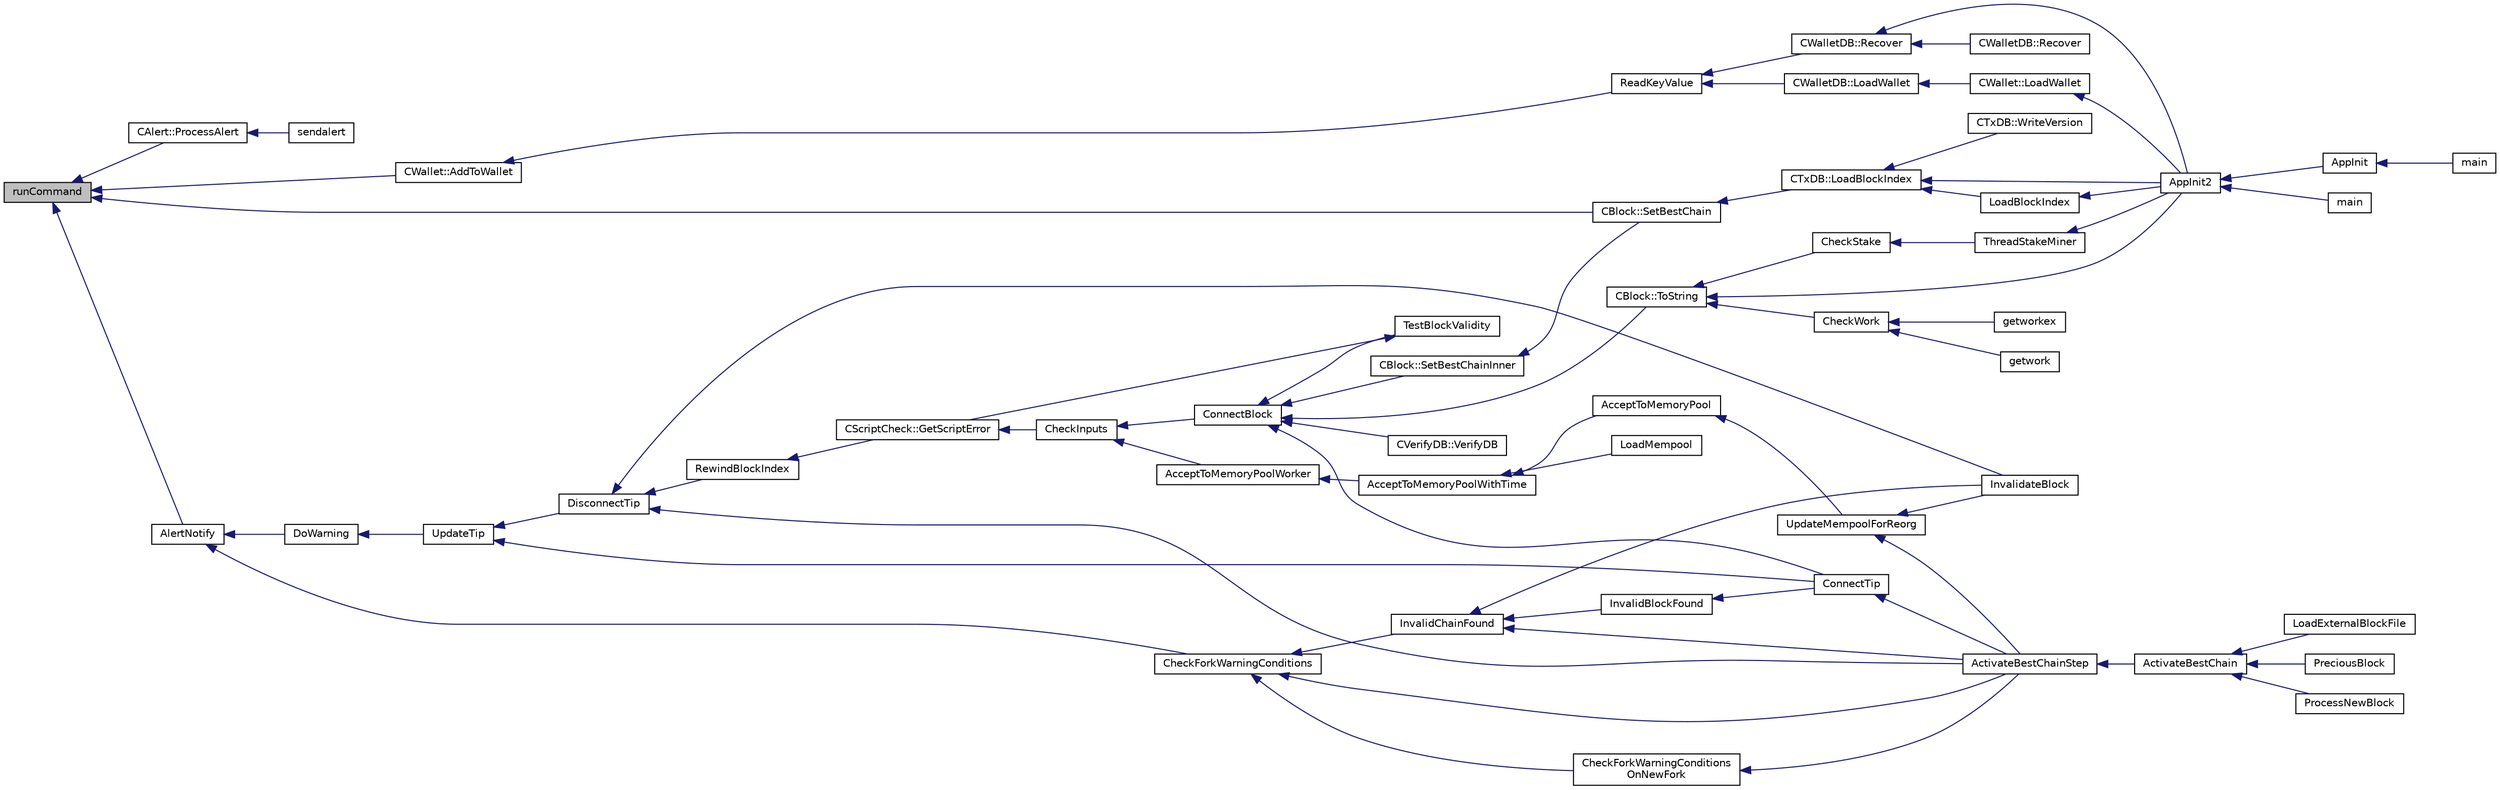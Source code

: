 digraph "runCommand"
{
  edge [fontname="Helvetica",fontsize="10",labelfontname="Helvetica",labelfontsize="10"];
  node [fontname="Helvetica",fontsize="10",shape=record];
  rankdir="LR";
  Node6529 [label="runCommand",height=0.2,width=0.4,color="black", fillcolor="grey75", style="filled", fontcolor="black"];
  Node6529 -> Node6530 [dir="back",color="midnightblue",fontsize="10",style="solid",fontname="Helvetica"];
  Node6530 [label="CAlert::ProcessAlert",height=0.2,width=0.4,color="black", fillcolor="white", style="filled",URL="$db/dff/class_c_alert.html#af3e6b2e5d3584f58c5d7be9dbd72b4cc"];
  Node6530 -> Node6531 [dir="back",color="midnightblue",fontsize="10",style="solid",fontname="Helvetica"];
  Node6531 [label="sendalert",height=0.2,width=0.4,color="black", fillcolor="white", style="filled",URL="$df/dab/rpcnet_8cpp.html#a89a8e338923aea165bb7d8d572d76203"];
  Node6529 -> Node6532 [dir="back",color="midnightblue",fontsize="10",style="solid",fontname="Helvetica"];
  Node6532 [label="CBlock::SetBestChain",height=0.2,width=0.4,color="black", fillcolor="white", style="filled",URL="$d3/d51/class_c_block.html#a6e308b2d75d1cfc4a75eda36feb60ca1"];
  Node6532 -> Node6533 [dir="back",color="midnightblue",fontsize="10",style="solid",fontname="Helvetica"];
  Node6533 [label="CTxDB::LoadBlockIndex",height=0.2,width=0.4,color="black", fillcolor="white", style="filled",URL="$d9/d8d/class_c_tx_d_b.html#abcb9df0821d996f811f6604b452a26a0"];
  Node6533 -> Node6534 [dir="back",color="midnightblue",fontsize="10",style="solid",fontname="Helvetica"];
  Node6534 [label="AppInit2",height=0.2,width=0.4,color="black", fillcolor="white", style="filled",URL="$d8/dc0/init_8h.html#a1a4c1bfbf6ba1db77e988b89b9cadfd3",tooltip="Initialize ion. "];
  Node6534 -> Node6535 [dir="back",color="midnightblue",fontsize="10",style="solid",fontname="Helvetica"];
  Node6535 [label="AppInit",height=0.2,width=0.4,color="black", fillcolor="white", style="filled",URL="$d4/d35/iond_8cpp.html#ac59316b767e6984e1285f0531275286b"];
  Node6535 -> Node6536 [dir="back",color="midnightblue",fontsize="10",style="solid",fontname="Helvetica"];
  Node6536 [label="main",height=0.2,width=0.4,color="black", fillcolor="white", style="filled",URL="$d4/d35/iond_8cpp.html#a0ddf1224851353fc92bfbff6f499fa97"];
  Node6534 -> Node6537 [dir="back",color="midnightblue",fontsize="10",style="solid",fontname="Helvetica"];
  Node6537 [label="main",height=0.2,width=0.4,color="black", fillcolor="white", style="filled",URL="$d5/d2d/ion_8cpp.html#a0ddf1224851353fc92bfbff6f499fa97"];
  Node6533 -> Node6538 [dir="back",color="midnightblue",fontsize="10",style="solid",fontname="Helvetica"];
  Node6538 [label="LoadBlockIndex",height=0.2,width=0.4,color="black", fillcolor="white", style="filled",URL="$d4/dbf/main_8h.html#a367f303d34b8a5501ac4d77bebab578c"];
  Node6538 -> Node6534 [dir="back",color="midnightblue",fontsize="10",style="solid",fontname="Helvetica"];
  Node6533 -> Node6539 [dir="back",color="midnightblue",fontsize="10",style="solid",fontname="Helvetica"];
  Node6539 [label="CTxDB::WriteVersion",height=0.2,width=0.4,color="black", fillcolor="white", style="filled",URL="$d9/d8d/class_c_tx_d_b.html#aa30dbf235b1c229896097e1eb1ea9520"];
  Node6529 -> Node6540 [dir="back",color="midnightblue",fontsize="10",style="solid",fontname="Helvetica"];
  Node6540 [label="AlertNotify",height=0.2,width=0.4,color="black", fillcolor="white", style="filled",URL="$dd/d7d/validation_8cpp.html#a2d6ce6d55bb4a2aceef2131aef536548"];
  Node6540 -> Node6541 [dir="back",color="midnightblue",fontsize="10",style="solid",fontname="Helvetica"];
  Node6541 [label="CheckForkWarningConditions",height=0.2,width=0.4,color="black", fillcolor="white", style="filled",URL="$dd/d7d/validation_8cpp.html#acb209b9d0e17f884e1fe6c8ee14ebc79"];
  Node6541 -> Node6542 [dir="back",color="midnightblue",fontsize="10",style="solid",fontname="Helvetica"];
  Node6542 [label="CheckForkWarningConditions\lOnNewFork",height=0.2,width=0.4,color="black", fillcolor="white", style="filled",URL="$dd/d7d/validation_8cpp.html#ae93c8ad45e2ef9438abff483ce5beb23"];
  Node6542 -> Node6543 [dir="back",color="midnightblue",fontsize="10",style="solid",fontname="Helvetica"];
  Node6543 [label="ActivateBestChainStep",height=0.2,width=0.4,color="black", fillcolor="white", style="filled",URL="$dd/d7d/validation_8cpp.html#a4e2b817360d39dc766271f51fc146c96",tooltip="Try to make some progress towards making pindexMostWork the active block. "];
  Node6543 -> Node6544 [dir="back",color="midnightblue",fontsize="10",style="solid",fontname="Helvetica"];
  Node6544 [label="ActivateBestChain",height=0.2,width=0.4,color="black", fillcolor="white", style="filled",URL="$db/d38/validation_8h.html#a81d9ced51eb72d4df66abddb00318b64",tooltip="Find the best known block, and make it the tip of the block chain. "];
  Node6544 -> Node6545 [dir="back",color="midnightblue",fontsize="10",style="solid",fontname="Helvetica"];
  Node6545 [label="PreciousBlock",height=0.2,width=0.4,color="black", fillcolor="white", style="filled",URL="$db/d38/validation_8h.html#a04e493dc156338a1b2f457f7a7feaaa9",tooltip="Mark a block as precious and reorganize. "];
  Node6544 -> Node6546 [dir="back",color="midnightblue",fontsize="10",style="solid",fontname="Helvetica"];
  Node6546 [label="ProcessNewBlock",height=0.2,width=0.4,color="black", fillcolor="white", style="filled",URL="$db/d38/validation_8h.html#a290fce59049c0951b8eb73f0129bf6f0",tooltip="Process an incoming block. "];
  Node6544 -> Node6547 [dir="back",color="midnightblue",fontsize="10",style="solid",fontname="Helvetica"];
  Node6547 [label="LoadExternalBlockFile",height=0.2,width=0.4,color="black", fillcolor="white", style="filled",URL="$db/d38/validation_8h.html#a2233339a13d09038cf2e46f4d0144be4",tooltip="Import blocks from an external file. "];
  Node6541 -> Node6548 [dir="back",color="midnightblue",fontsize="10",style="solid",fontname="Helvetica"];
  Node6548 [label="InvalidChainFound",height=0.2,width=0.4,color="black", fillcolor="white", style="filled",URL="$dd/d7d/validation_8cpp.html#a13e27b2736226dd1e1cb3918eeb58153"];
  Node6548 -> Node6549 [dir="back",color="midnightblue",fontsize="10",style="solid",fontname="Helvetica"];
  Node6549 [label="InvalidBlockFound",height=0.2,width=0.4,color="black", fillcolor="white", style="filled",URL="$dd/d7d/validation_8cpp.html#a14223fec767a6dcd89d03fc8aec056f4"];
  Node6549 -> Node6550 [dir="back",color="midnightblue",fontsize="10",style="solid",fontname="Helvetica"];
  Node6550 [label="ConnectTip",height=0.2,width=0.4,color="black", fillcolor="white", style="filled",URL="$dd/d7d/validation_8cpp.html#a6aed3630ddc1f0822daf257250d4799a",tooltip="Connect a new block to chainActive. "];
  Node6550 -> Node6543 [dir="back",color="midnightblue",fontsize="10",style="solid",fontname="Helvetica"];
  Node6548 -> Node6543 [dir="back",color="midnightblue",fontsize="10",style="solid",fontname="Helvetica"];
  Node6548 -> Node6551 [dir="back",color="midnightblue",fontsize="10",style="solid",fontname="Helvetica"];
  Node6551 [label="InvalidateBlock",height=0.2,width=0.4,color="black", fillcolor="white", style="filled",URL="$db/d38/validation_8h.html#adf70cddb5b3b3218a7f22da08dc4a456",tooltip="Mark a block as invalid. "];
  Node6541 -> Node6543 [dir="back",color="midnightblue",fontsize="10",style="solid",fontname="Helvetica"];
  Node6540 -> Node6552 [dir="back",color="midnightblue",fontsize="10",style="solid",fontname="Helvetica"];
  Node6552 [label="DoWarning",height=0.2,width=0.4,color="black", fillcolor="white", style="filled",URL="$dd/d7d/validation_8cpp.html#a14d334be78fc6c46effb8f0320e64f1f"];
  Node6552 -> Node6553 [dir="back",color="midnightblue",fontsize="10",style="solid",fontname="Helvetica"];
  Node6553 [label="UpdateTip",height=0.2,width=0.4,color="black", fillcolor="white", style="filled",URL="$dd/d7d/validation_8cpp.html#a58ea59a717507dc67e9e2502d3a5a2b9",tooltip="Update chainActive and related internal data structures. "];
  Node6553 -> Node6554 [dir="back",color="midnightblue",fontsize="10",style="solid",fontname="Helvetica"];
  Node6554 [label="DisconnectTip",height=0.2,width=0.4,color="black", fillcolor="white", style="filled",URL="$dd/d7d/validation_8cpp.html#af22a75696068786d303019f31f29eb9e",tooltip="Disconnect chainActive&#39;s tip. "];
  Node6554 -> Node6543 [dir="back",color="midnightblue",fontsize="10",style="solid",fontname="Helvetica"];
  Node6554 -> Node6551 [dir="back",color="midnightblue",fontsize="10",style="solid",fontname="Helvetica"];
  Node6554 -> Node6555 [dir="back",color="midnightblue",fontsize="10",style="solid",fontname="Helvetica"];
  Node6555 [label="RewindBlockIndex",height=0.2,width=0.4,color="black", fillcolor="white", style="filled",URL="$db/d38/validation_8h.html#a2e51de180124822c526ac8f82777fa32",tooltip="When there are blocks in the active chain with missing data, rewind the chainstate and remove them fr..."];
  Node6555 -> Node6556 [dir="back",color="midnightblue",fontsize="10",style="solid",fontname="Helvetica"];
  Node6556 [label="CScriptCheck::GetScriptError",height=0.2,width=0.4,color="black", fillcolor="white", style="filled",URL="$df/d12/class_c_script_check.html#a1340496c37e521c253606b5957173afd"];
  Node6556 -> Node6557 [dir="back",color="midnightblue",fontsize="10",style="solid",fontname="Helvetica"];
  Node6557 [label="CheckInputs",height=0.2,width=0.4,color="black", fillcolor="white", style="filled",URL="$dd/d7d/validation_8cpp.html#a48897c72856156ef5606fc27fe1954f3",tooltip="Check whether all inputs of this transaction are valid (no double spends, scripts & sigs..."];
  Node6557 -> Node6558 [dir="back",color="midnightblue",fontsize="10",style="solid",fontname="Helvetica"];
  Node6558 [label="AcceptToMemoryPoolWorker",height=0.2,width=0.4,color="black", fillcolor="white", style="filled",URL="$dd/d7d/validation_8cpp.html#a274b0623037c72315662a07ecf760176"];
  Node6558 -> Node6559 [dir="back",color="midnightblue",fontsize="10",style="solid",fontname="Helvetica"];
  Node6559 [label="AcceptToMemoryPoolWithTime",height=0.2,width=0.4,color="black", fillcolor="white", style="filled",URL="$dd/d7d/validation_8cpp.html#a7e5d2eb678cdda338b2dc803a2d4999f",tooltip="(try to) add transaction to memory pool with a specified acceptance time "];
  Node6559 -> Node6560 [dir="back",color="midnightblue",fontsize="10",style="solid",fontname="Helvetica"];
  Node6560 [label="AcceptToMemoryPool",height=0.2,width=0.4,color="black", fillcolor="white", style="filled",URL="$db/d38/validation_8h.html#a25cdf856fb2107e0e96fd6bf4c0619cb",tooltip="(try to) add transaction to memory pool plTxnReplaced will be appended to with all transactions repla..."];
  Node6560 -> Node6561 [dir="back",color="midnightblue",fontsize="10",style="solid",fontname="Helvetica"];
  Node6561 [label="UpdateMempoolForReorg",height=0.2,width=0.4,color="black", fillcolor="white", style="filled",URL="$dd/d7d/validation_8cpp.html#aaa1204b724d7b62f09ef22df4c6a592d"];
  Node6561 -> Node6543 [dir="back",color="midnightblue",fontsize="10",style="solid",fontname="Helvetica"];
  Node6561 -> Node6551 [dir="back",color="midnightblue",fontsize="10",style="solid",fontname="Helvetica"];
  Node6559 -> Node6562 [dir="back",color="midnightblue",fontsize="10",style="solid",fontname="Helvetica"];
  Node6562 [label="LoadMempool",height=0.2,width=0.4,color="black", fillcolor="white", style="filled",URL="$db/d38/validation_8h.html#adea951730b49ef41e5390df5be8d3f1b",tooltip="Load the mempool from disk. "];
  Node6557 -> Node6563 [dir="back",color="midnightblue",fontsize="10",style="solid",fontname="Helvetica"];
  Node6563 [label="ConnectBlock",height=0.2,width=0.4,color="black", fillcolor="white", style="filled",URL="$dd/d7d/validation_8cpp.html#afafbb35ee38b98e832fcb8b159942055",tooltip="Apply the effects of this block (with given index) on the UTXO set represented by coins..."];
  Node6563 -> Node6564 [dir="back",color="midnightblue",fontsize="10",style="solid",fontname="Helvetica"];
  Node6564 [label="CBlock::SetBestChainInner",height=0.2,width=0.4,color="black", fillcolor="white", style="filled",URL="$d3/d51/class_c_block.html#a82c90ccbecf89a38ff56d8429514e2c2"];
  Node6564 -> Node6532 [dir="back",color="midnightblue",fontsize="10",style="solid",fontname="Helvetica"];
  Node6563 -> Node6565 [dir="back",color="midnightblue",fontsize="10",style="solid",fontname="Helvetica"];
  Node6565 [label="CBlock::ToString",height=0.2,width=0.4,color="black", fillcolor="white", style="filled",URL="$d3/d51/class_c_block.html#a0e8a98f10831c00ae76b3a831c4804e5"];
  Node6565 -> Node6534 [dir="back",color="midnightblue",fontsize="10",style="solid",fontname="Helvetica"];
  Node6565 -> Node6566 [dir="back",color="midnightblue",fontsize="10",style="solid",fontname="Helvetica"];
  Node6566 [label="CheckWork",height=0.2,width=0.4,color="black", fillcolor="white", style="filled",URL="$de/d13/miner_8h.html#aadd8a05aa6d8fae1c0f4daa5e971a12a",tooltip="Check mined proof-of-work block. "];
  Node6566 -> Node6567 [dir="back",color="midnightblue",fontsize="10",style="solid",fontname="Helvetica"];
  Node6567 [label="getworkex",height=0.2,width=0.4,color="black", fillcolor="white", style="filled",URL="$d4/ddd/rpcmining_8cpp.html#aa40f86dc468a3f2ef4a3bba99e20a069"];
  Node6566 -> Node6568 [dir="back",color="midnightblue",fontsize="10",style="solid",fontname="Helvetica"];
  Node6568 [label="getwork",height=0.2,width=0.4,color="black", fillcolor="white", style="filled",URL="$d4/ddd/rpcmining_8cpp.html#a356be62c93d38267a7da9e1cb644d547"];
  Node6565 -> Node6569 [dir="back",color="midnightblue",fontsize="10",style="solid",fontname="Helvetica"];
  Node6569 [label="CheckStake",height=0.2,width=0.4,color="black", fillcolor="white", style="filled",URL="$de/d13/miner_8h.html#a68be4bcfa03b86095641eac5ca996fed",tooltip="Check mined proof-of-stake block. "];
  Node6569 -> Node6570 [dir="back",color="midnightblue",fontsize="10",style="solid",fontname="Helvetica"];
  Node6570 [label="ThreadStakeMiner",height=0.2,width=0.4,color="black", fillcolor="white", style="filled",URL="$d6/de3/miner_8cpp.html#a31faece5ef0e403969b3d3debd79b352"];
  Node6570 -> Node6534 [dir="back",color="midnightblue",fontsize="10",style="solid",fontname="Helvetica"];
  Node6563 -> Node6550 [dir="back",color="midnightblue",fontsize="10",style="solid",fontname="Helvetica"];
  Node6563 -> Node6571 [dir="back",color="midnightblue",fontsize="10",style="solid",fontname="Helvetica"];
  Node6571 [label="TestBlockValidity",height=0.2,width=0.4,color="black", fillcolor="white", style="filled",URL="$db/d38/validation_8h.html#a12c39e969c9077605ae8a91730fb78d3",tooltip="Check a block is completely valid from start to finish (only works on top of our current best block..."];
  Node6571 -> Node6556 [dir="back",color="midnightblue",fontsize="10",style="solid",fontname="Helvetica"];
  Node6563 -> Node6572 [dir="back",color="midnightblue",fontsize="10",style="solid",fontname="Helvetica"];
  Node6572 [label="CVerifyDB::VerifyDB",height=0.2,width=0.4,color="black", fillcolor="white", style="filled",URL="$d7/da0/class_c_verify_d_b.html#af12e07230f20d23cf01d417d0e785c49"];
  Node6553 -> Node6550 [dir="back",color="midnightblue",fontsize="10",style="solid",fontname="Helvetica"];
  Node6529 -> Node6573 [dir="back",color="midnightblue",fontsize="10",style="solid",fontname="Helvetica"];
  Node6573 [label="CWallet::AddToWallet",height=0.2,width=0.4,color="black", fillcolor="white", style="filled",URL="$d2/de5/class_c_wallet.html#adf34c789fd6eab1eeed22ef16837f558"];
  Node6573 -> Node6574 [dir="back",color="midnightblue",fontsize="10",style="solid",fontname="Helvetica"];
  Node6574 [label="ReadKeyValue",height=0.2,width=0.4,color="black", fillcolor="white", style="filled",URL="$dc/d75/walletdb_8cpp.html#ad1f171cf096f5479805a06fc20480343"];
  Node6574 -> Node6575 [dir="back",color="midnightblue",fontsize="10",style="solid",fontname="Helvetica"];
  Node6575 [label="CWalletDB::LoadWallet",height=0.2,width=0.4,color="black", fillcolor="white", style="filled",URL="$d4/d90/class_c_wallet_d_b.html#a14f26e53502d1a60dd2b034f830acf03"];
  Node6575 -> Node6576 [dir="back",color="midnightblue",fontsize="10",style="solid",fontname="Helvetica"];
  Node6576 [label="CWallet::LoadWallet",height=0.2,width=0.4,color="black", fillcolor="white", style="filled",URL="$d2/de5/class_c_wallet.html#a5d7b244b8ed0cbe24233ee0b6ca3cae0"];
  Node6576 -> Node6534 [dir="back",color="midnightblue",fontsize="10",style="solid",fontname="Helvetica"];
  Node6574 -> Node6577 [dir="back",color="midnightblue",fontsize="10",style="solid",fontname="Helvetica"];
  Node6577 [label="CWalletDB::Recover",height=0.2,width=0.4,color="black", fillcolor="white", style="filled",URL="$d4/d90/class_c_wallet_d_b.html#a3ebeb12f37d9c66512e2bc2903a6854a"];
  Node6577 -> Node6534 [dir="back",color="midnightblue",fontsize="10",style="solid",fontname="Helvetica"];
  Node6577 -> Node6578 [dir="back",color="midnightblue",fontsize="10",style="solid",fontname="Helvetica"];
  Node6578 [label="CWalletDB::Recover",height=0.2,width=0.4,color="black", fillcolor="white", style="filled",URL="$d4/d90/class_c_wallet_d_b.html#a44388f1c3ee63191dcb78b1001e9390c"];
}
